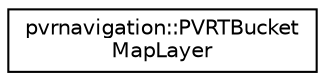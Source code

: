 digraph "Graphical Class Hierarchy"
{
  edge [fontname="Helvetica",fontsize="10",labelfontname="Helvetica",labelfontsize="10"];
  node [fontname="Helvetica",fontsize="10",shape=record];
  rankdir="LR";
  Node1 [label="pvrnavigation::PVRTBucket\lMapLayer",height=0.2,width=0.4,color="black", fillcolor="white", style="filled",URL="$structpvrnavigation_1_1_p_v_r_t_bucket_map_layer.html"];
}
